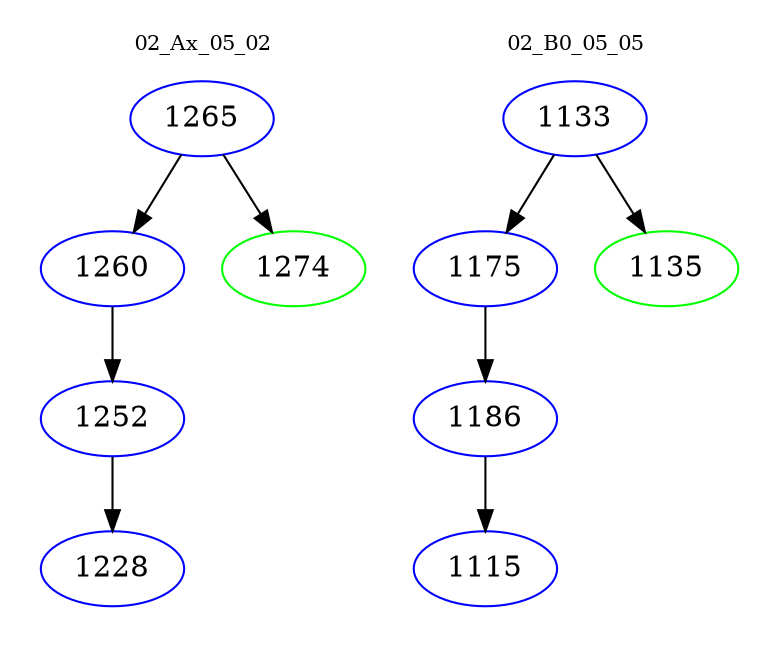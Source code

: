 digraph{
subgraph cluster_0 {
color = white
label = "02_Ax_05_02";
fontsize=10;
T0_1265 [label="1265", color="blue"]
T0_1265 -> T0_1260 [color="black"]
T0_1260 [label="1260", color="blue"]
T0_1260 -> T0_1252 [color="black"]
T0_1252 [label="1252", color="blue"]
T0_1252 -> T0_1228 [color="black"]
T0_1228 [label="1228", color="blue"]
T0_1265 -> T0_1274 [color="black"]
T0_1274 [label="1274", color="green"]
}
subgraph cluster_1 {
color = white
label = "02_B0_05_05";
fontsize=10;
T1_1133 [label="1133", color="blue"]
T1_1133 -> T1_1175 [color="black"]
T1_1175 [label="1175", color="blue"]
T1_1175 -> T1_1186 [color="black"]
T1_1186 [label="1186", color="blue"]
T1_1186 -> T1_1115 [color="black"]
T1_1115 [label="1115", color="blue"]
T1_1133 -> T1_1135 [color="black"]
T1_1135 [label="1135", color="green"]
}
}
